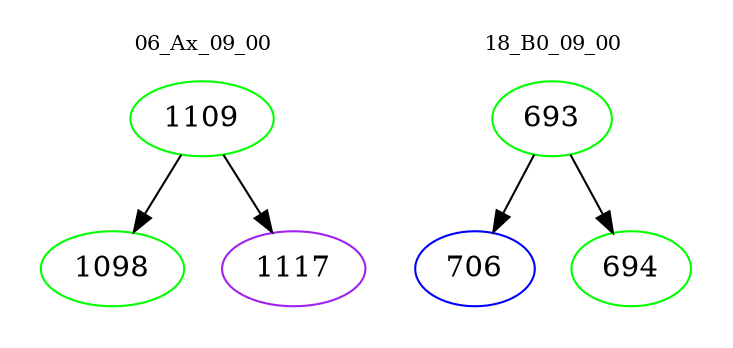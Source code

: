 digraph{
subgraph cluster_0 {
color = white
label = "06_Ax_09_00";
fontsize=10;
T0_1109 [label="1109", color="green"]
T0_1109 -> T0_1098 [color="black"]
T0_1098 [label="1098", color="green"]
T0_1109 -> T0_1117 [color="black"]
T0_1117 [label="1117", color="purple"]
}
subgraph cluster_1 {
color = white
label = "18_B0_09_00";
fontsize=10;
T1_693 [label="693", color="green"]
T1_693 -> T1_706 [color="black"]
T1_706 [label="706", color="blue"]
T1_693 -> T1_694 [color="black"]
T1_694 [label="694", color="green"]
}
}
